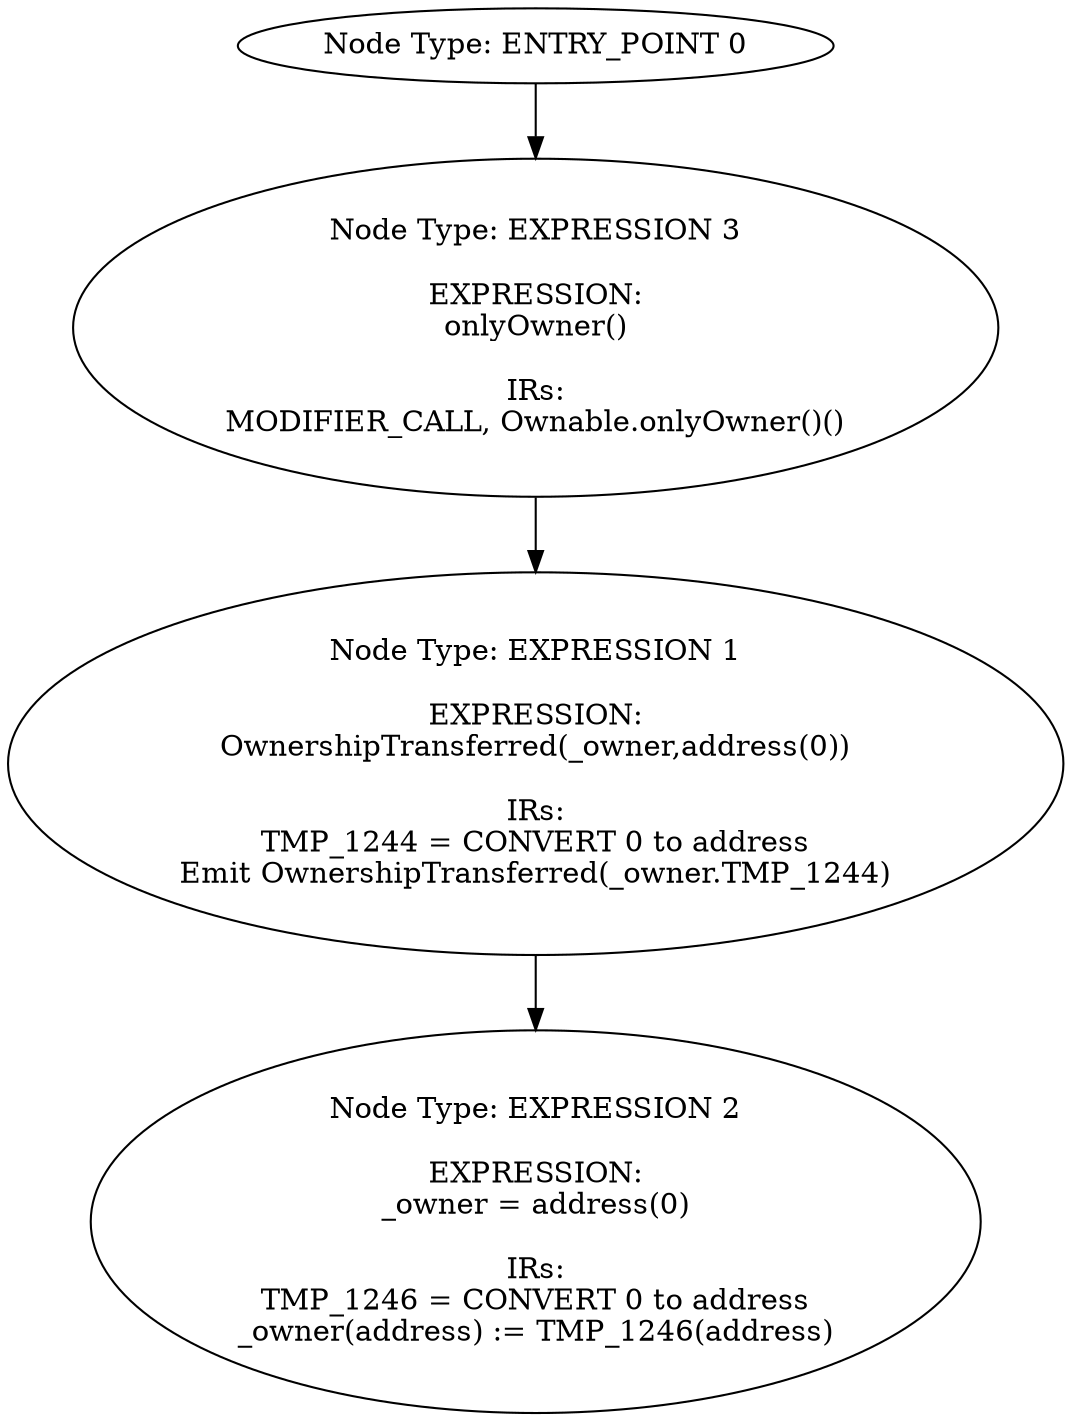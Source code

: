 digraph{
0[label="Node Type: ENTRY_POINT 0
"];
0->3;
1[label="Node Type: EXPRESSION 1

EXPRESSION:
OwnershipTransferred(_owner,address(0))

IRs:
TMP_1244 = CONVERT 0 to address
Emit OwnershipTransferred(_owner.TMP_1244)"];
1->2;
2[label="Node Type: EXPRESSION 2

EXPRESSION:
_owner = address(0)

IRs:
TMP_1246 = CONVERT 0 to address
_owner(address) := TMP_1246(address)"];
3[label="Node Type: EXPRESSION 3

EXPRESSION:
onlyOwner()

IRs:
MODIFIER_CALL, Ownable.onlyOwner()()"];
3->1;
}
